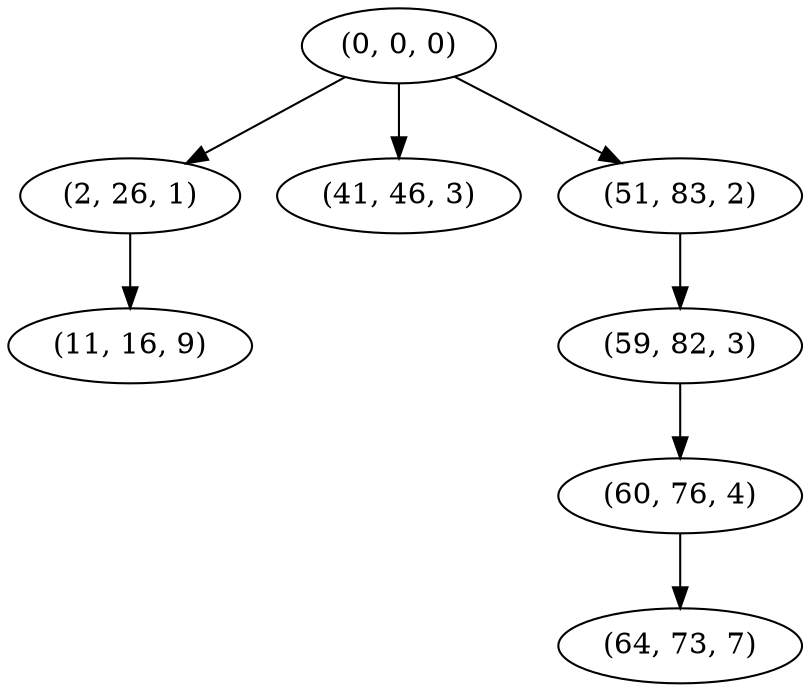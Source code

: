 digraph tree {
    "(0, 0, 0)";
    "(2, 26, 1)";
    "(11, 16, 9)";
    "(41, 46, 3)";
    "(51, 83, 2)";
    "(59, 82, 3)";
    "(60, 76, 4)";
    "(64, 73, 7)";
    "(0, 0, 0)" -> "(2, 26, 1)";
    "(0, 0, 0)" -> "(41, 46, 3)";
    "(0, 0, 0)" -> "(51, 83, 2)";
    "(2, 26, 1)" -> "(11, 16, 9)";
    "(51, 83, 2)" -> "(59, 82, 3)";
    "(59, 82, 3)" -> "(60, 76, 4)";
    "(60, 76, 4)" -> "(64, 73, 7)";
}
